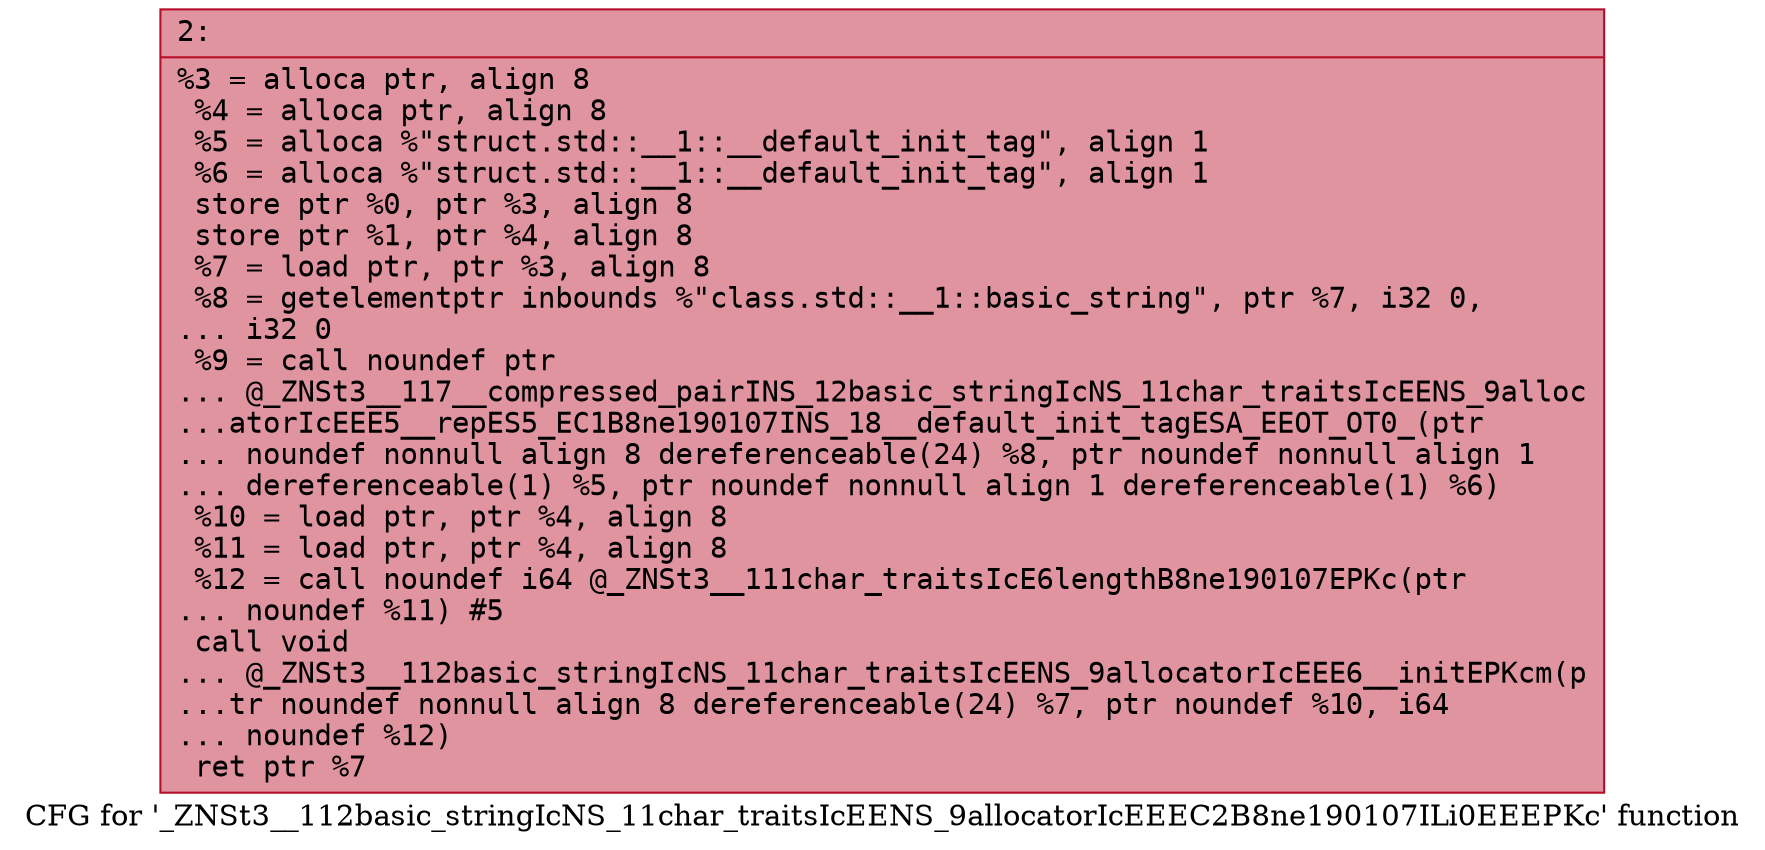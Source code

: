 digraph "CFG for '_ZNSt3__112basic_stringIcNS_11char_traitsIcEENS_9allocatorIcEEEC2B8ne190107ILi0EEEPKc' function" {
	label="CFG for '_ZNSt3__112basic_stringIcNS_11char_traitsIcEENS_9allocatorIcEEEC2B8ne190107ILi0EEEPKc' function";

	Node0x600000d02e40 [shape=record,color="#b70d28ff", style=filled, fillcolor="#b70d2870" fontname="Courier",label="{2:\l|  %3 = alloca ptr, align 8\l  %4 = alloca ptr, align 8\l  %5 = alloca %\"struct.std::__1::__default_init_tag\", align 1\l  %6 = alloca %\"struct.std::__1::__default_init_tag\", align 1\l  store ptr %0, ptr %3, align 8\l  store ptr %1, ptr %4, align 8\l  %7 = load ptr, ptr %3, align 8\l  %8 = getelementptr inbounds %\"class.std::__1::basic_string\", ptr %7, i32 0,\l... i32 0\l  %9 = call noundef ptr\l... @_ZNSt3__117__compressed_pairINS_12basic_stringIcNS_11char_traitsIcEENS_9alloc\l...atorIcEEE5__repES5_EC1B8ne190107INS_18__default_init_tagESA_EEOT_OT0_(ptr\l... noundef nonnull align 8 dereferenceable(24) %8, ptr noundef nonnull align 1\l... dereferenceable(1) %5, ptr noundef nonnull align 1 dereferenceable(1) %6)\l  %10 = load ptr, ptr %4, align 8\l  %11 = load ptr, ptr %4, align 8\l  %12 = call noundef i64 @_ZNSt3__111char_traitsIcE6lengthB8ne190107EPKc(ptr\l... noundef %11) #5\l  call void\l... @_ZNSt3__112basic_stringIcNS_11char_traitsIcEENS_9allocatorIcEEE6__initEPKcm(p\l...tr noundef nonnull align 8 dereferenceable(24) %7, ptr noundef %10, i64\l... noundef %12)\l  ret ptr %7\l}"];
}
